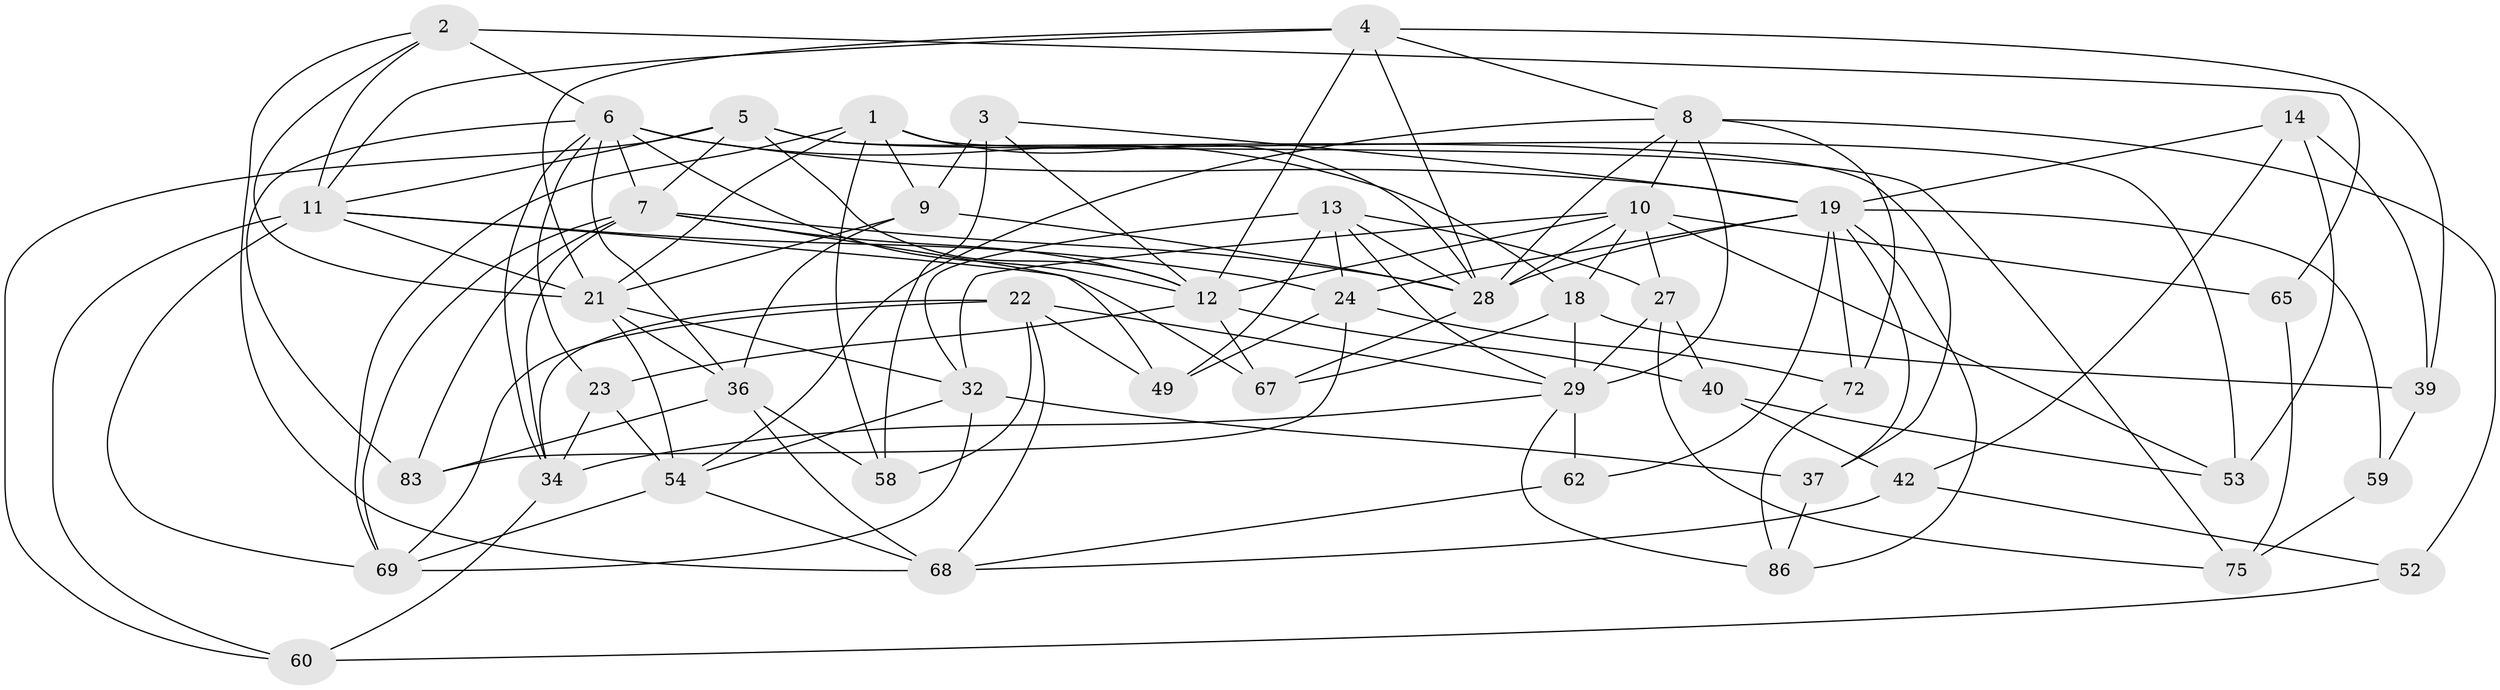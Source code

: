 // original degree distribution, {4: 1.0}
// Generated by graph-tools (version 1.1) at 2025/16/03/09/25 04:16:25]
// undirected, 46 vertices, 126 edges
graph export_dot {
graph [start="1"]
  node [color=gray90,style=filled];
  1 [super="+81"];
  2 [super="+26"];
  3 [super="+50"];
  4 [super="+82"];
  5 [super="+20"];
  6 [super="+38+74"];
  7 [super="+15+33"];
  8 [super="+51+41"];
  9 [super="+70+25"];
  10 [super="+55+61+45"];
  11 [super="+17+16"];
  12 [super="+57+46"];
  13 [super="+73"];
  14;
  18 [super="+31"];
  19 [super="+92+30+77"];
  21 [super="+78+85"];
  22 [super="+35"];
  23;
  24 [super="+91"];
  27 [super="+80"];
  28 [super="+43+56"];
  29 [super="+47"];
  32 [super="+66"];
  34 [super="+88+90"];
  36 [super="+76"];
  37;
  39;
  40;
  42;
  49;
  52;
  53;
  54 [super="+64"];
  58;
  59;
  60;
  62;
  65;
  67;
  68 [super="+87"];
  69 [super="+71"];
  72;
  75;
  83;
  86;
  1 -- 58;
  1 -- 69;
  1 -- 21;
  1 -- 28;
  1 -- 53;
  1 -- 9;
  2 -- 65 [weight=2];
  2 -- 11;
  2 -- 6;
  2 -- 68;
  2 -- 21;
  3 -- 58;
  3 -- 12;
  3 -- 9 [weight=3];
  3 -- 19;
  4 -- 12;
  4 -- 28;
  4 -- 21;
  4 -- 8;
  4 -- 11;
  4 -- 39;
  5 -- 37;
  5 -- 11;
  5 -- 75;
  5 -- 60;
  5 -- 12;
  5 -- 7;
  6 -- 34;
  6 -- 23;
  6 -- 18;
  6 -- 83;
  6 -- 36;
  6 -- 7;
  6 -- 12;
  6 -- 19 [weight=2];
  7 -- 83;
  7 -- 49;
  7 -- 34;
  7 -- 12;
  7 -- 28;
  7 -- 69;
  8 -- 52 [weight=2];
  8 -- 29;
  8 -- 72;
  8 -- 28;
  8 -- 54;
  8 -- 10;
  9 -- 21;
  9 -- 28 [weight=2];
  9 -- 36;
  10 -- 65;
  10 -- 28;
  10 -- 12 [weight=2];
  10 -- 27 [weight=2];
  10 -- 18;
  10 -- 53;
  10 -- 32;
  11 -- 67;
  11 -- 24;
  11 -- 60;
  11 -- 69;
  11 -- 21;
  12 -- 23;
  12 -- 67;
  12 -- 40;
  13 -- 49;
  13 -- 24;
  13 -- 32;
  13 -- 27;
  13 -- 28;
  13 -- 29;
  14 -- 39;
  14 -- 53;
  14 -- 42;
  14 -- 19;
  18 -- 67;
  18 -- 39;
  18 -- 29 [weight=2];
  19 -- 86;
  19 -- 59 [weight=2];
  19 -- 28;
  19 -- 37;
  19 -- 24;
  19 -- 72;
  19 -- 62;
  21 -- 36;
  21 -- 54;
  21 -- 32;
  22 -- 49;
  22 -- 58;
  22 -- 68;
  22 -- 34;
  22 -- 69;
  22 -- 29;
  23 -- 54;
  23 -- 34;
  24 -- 49;
  24 -- 83;
  24 -- 72;
  27 -- 75;
  27 -- 40;
  27 -- 29;
  28 -- 67;
  29 -- 62 [weight=2];
  29 -- 34;
  29 -- 86;
  32 -- 54;
  32 -- 69;
  32 -- 37;
  34 -- 60;
  36 -- 68;
  36 -- 58;
  36 -- 83;
  37 -- 86;
  39 -- 59;
  40 -- 42;
  40 -- 53;
  42 -- 68;
  42 -- 52;
  52 -- 60;
  54 -- 68;
  54 -- 69;
  59 -- 75;
  62 -- 68;
  65 -- 75;
  72 -- 86;
}

